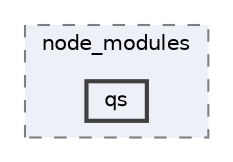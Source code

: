 digraph "pkiclassroomrescheduler/src/main/frontend/node_modules/qs"
{
 // LATEX_PDF_SIZE
  bgcolor="transparent";
  edge [fontname=Helvetica,fontsize=10,labelfontname=Helvetica,labelfontsize=10];
  node [fontname=Helvetica,fontsize=10,shape=box,height=0.2,width=0.4];
  compound=true
  subgraph clusterdir_72953eda66ccb3a2722c28e1c3e6c23b {
    graph [ bgcolor="#edf0f7", pencolor="grey50", label="node_modules", fontname=Helvetica,fontsize=10 style="filled,dashed", URL="dir_72953eda66ccb3a2722c28e1c3e6c23b.html",tooltip=""]
  dir_9afd638af81b9bb9c9f22d4a4635de91 [label="qs", fillcolor="#edf0f7", color="grey25", style="filled,bold", URL="dir_9afd638af81b9bb9c9f22d4a4635de91.html",tooltip=""];
  }
}
